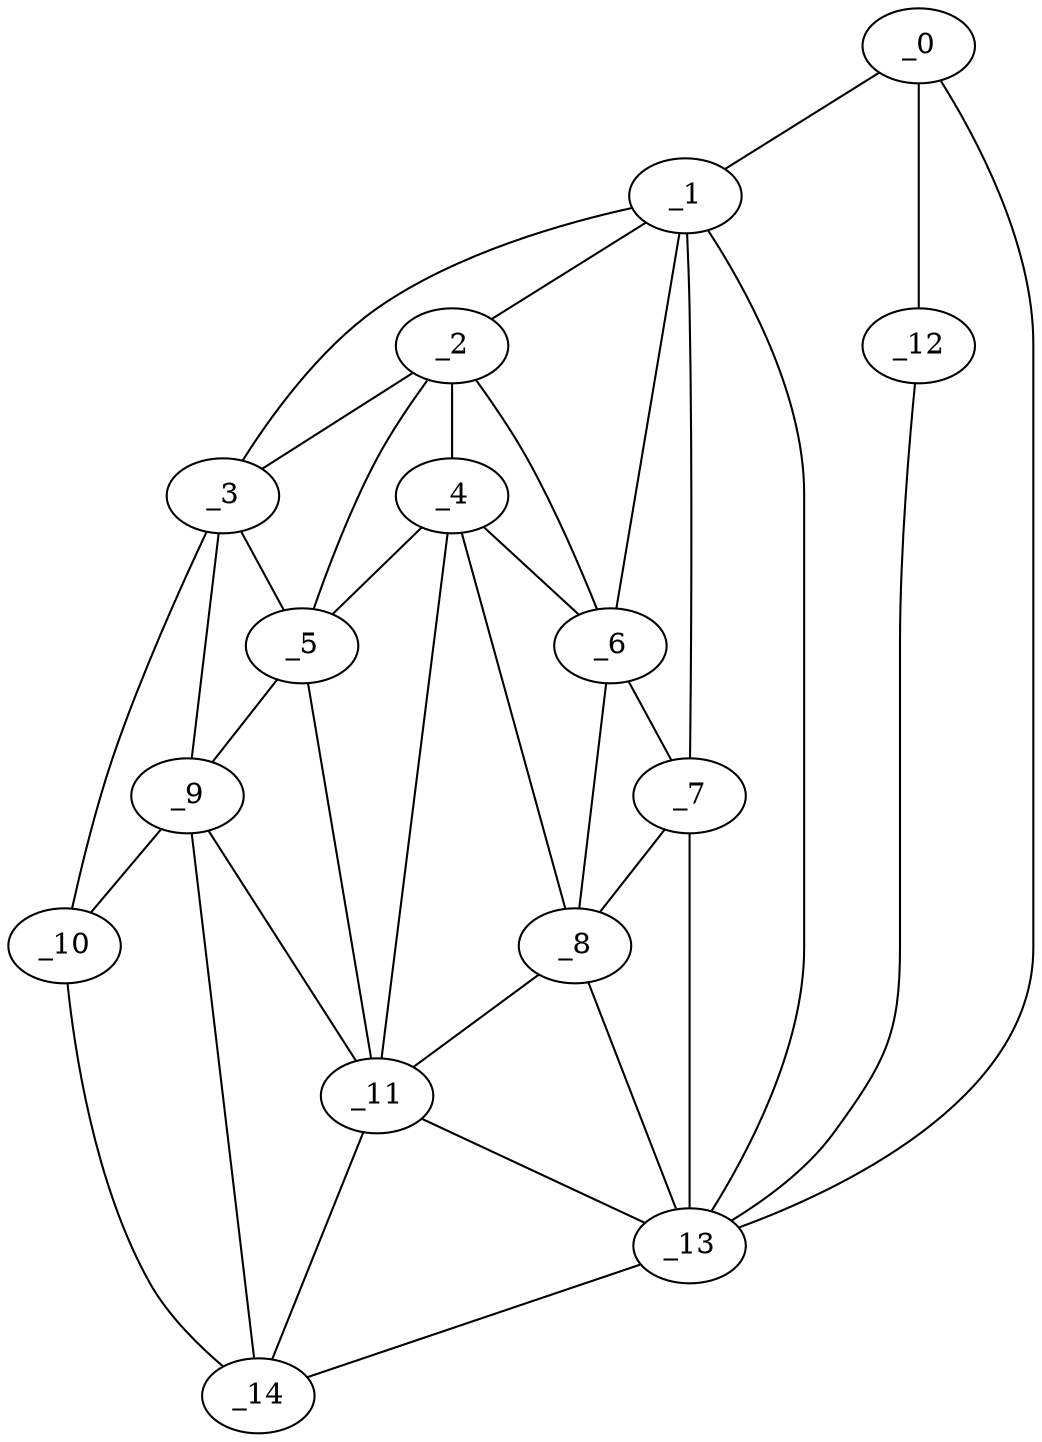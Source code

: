 graph "obj88__225.gxl" {
	_0	 [x=47,
		y=6];
	_1	 [x=49,
		y=67];
	_0 -- _1	 [valence=1];
	_12	 [x=84,
		y=7];
	_0 -- _12	 [valence=1];
	_13	 [x=88,
		y=51];
	_0 -- _13	 [valence=1];
	_2	 [x=54,
		y=83];
	_1 -- _2	 [valence=2];
	_3	 [x=59,
		y=107];
	_1 -- _3	 [valence=1];
	_6	 [x=62,
		y=77];
	_1 -- _6	 [valence=1];
	_7	 [x=63,
		y=73];
	_1 -- _7	 [valence=1];
	_1 -- _13	 [valence=2];
	_2 -- _3	 [valence=1];
	_4	 [x=60,
		y=84];
	_2 -- _4	 [valence=2];
	_5	 [x=61,
		y=101];
	_2 -- _5	 [valence=2];
	_2 -- _6	 [valence=2];
	_3 -- _5	 [valence=2];
	_9	 [x=70,
		y=103];
	_3 -- _9	 [valence=2];
	_10	 [x=70,
		y=111];
	_3 -- _10	 [valence=1];
	_4 -- _5	 [valence=2];
	_4 -- _6	 [valence=2];
	_8	 [x=70,
		y=82];
	_4 -- _8	 [valence=1];
	_11	 [x=71,
		y=87];
	_4 -- _11	 [valence=2];
	_5 -- _9	 [valence=1];
	_5 -- _11	 [valence=2];
	_6 -- _7	 [valence=2];
	_6 -- _8	 [valence=2];
	_7 -- _8	 [valence=1];
	_7 -- _13	 [valence=2];
	_8 -- _11	 [valence=2];
	_8 -- _13	 [valence=1];
	_9 -- _10	 [valence=2];
	_9 -- _11	 [valence=2];
	_14	 [x=89,
		y=116];
	_9 -- _14	 [valence=2];
	_10 -- _14	 [valence=1];
	_11 -- _13	 [valence=2];
	_11 -- _14	 [valence=2];
	_12 -- _13	 [valence=1];
	_13 -- _14	 [valence=1];
}
